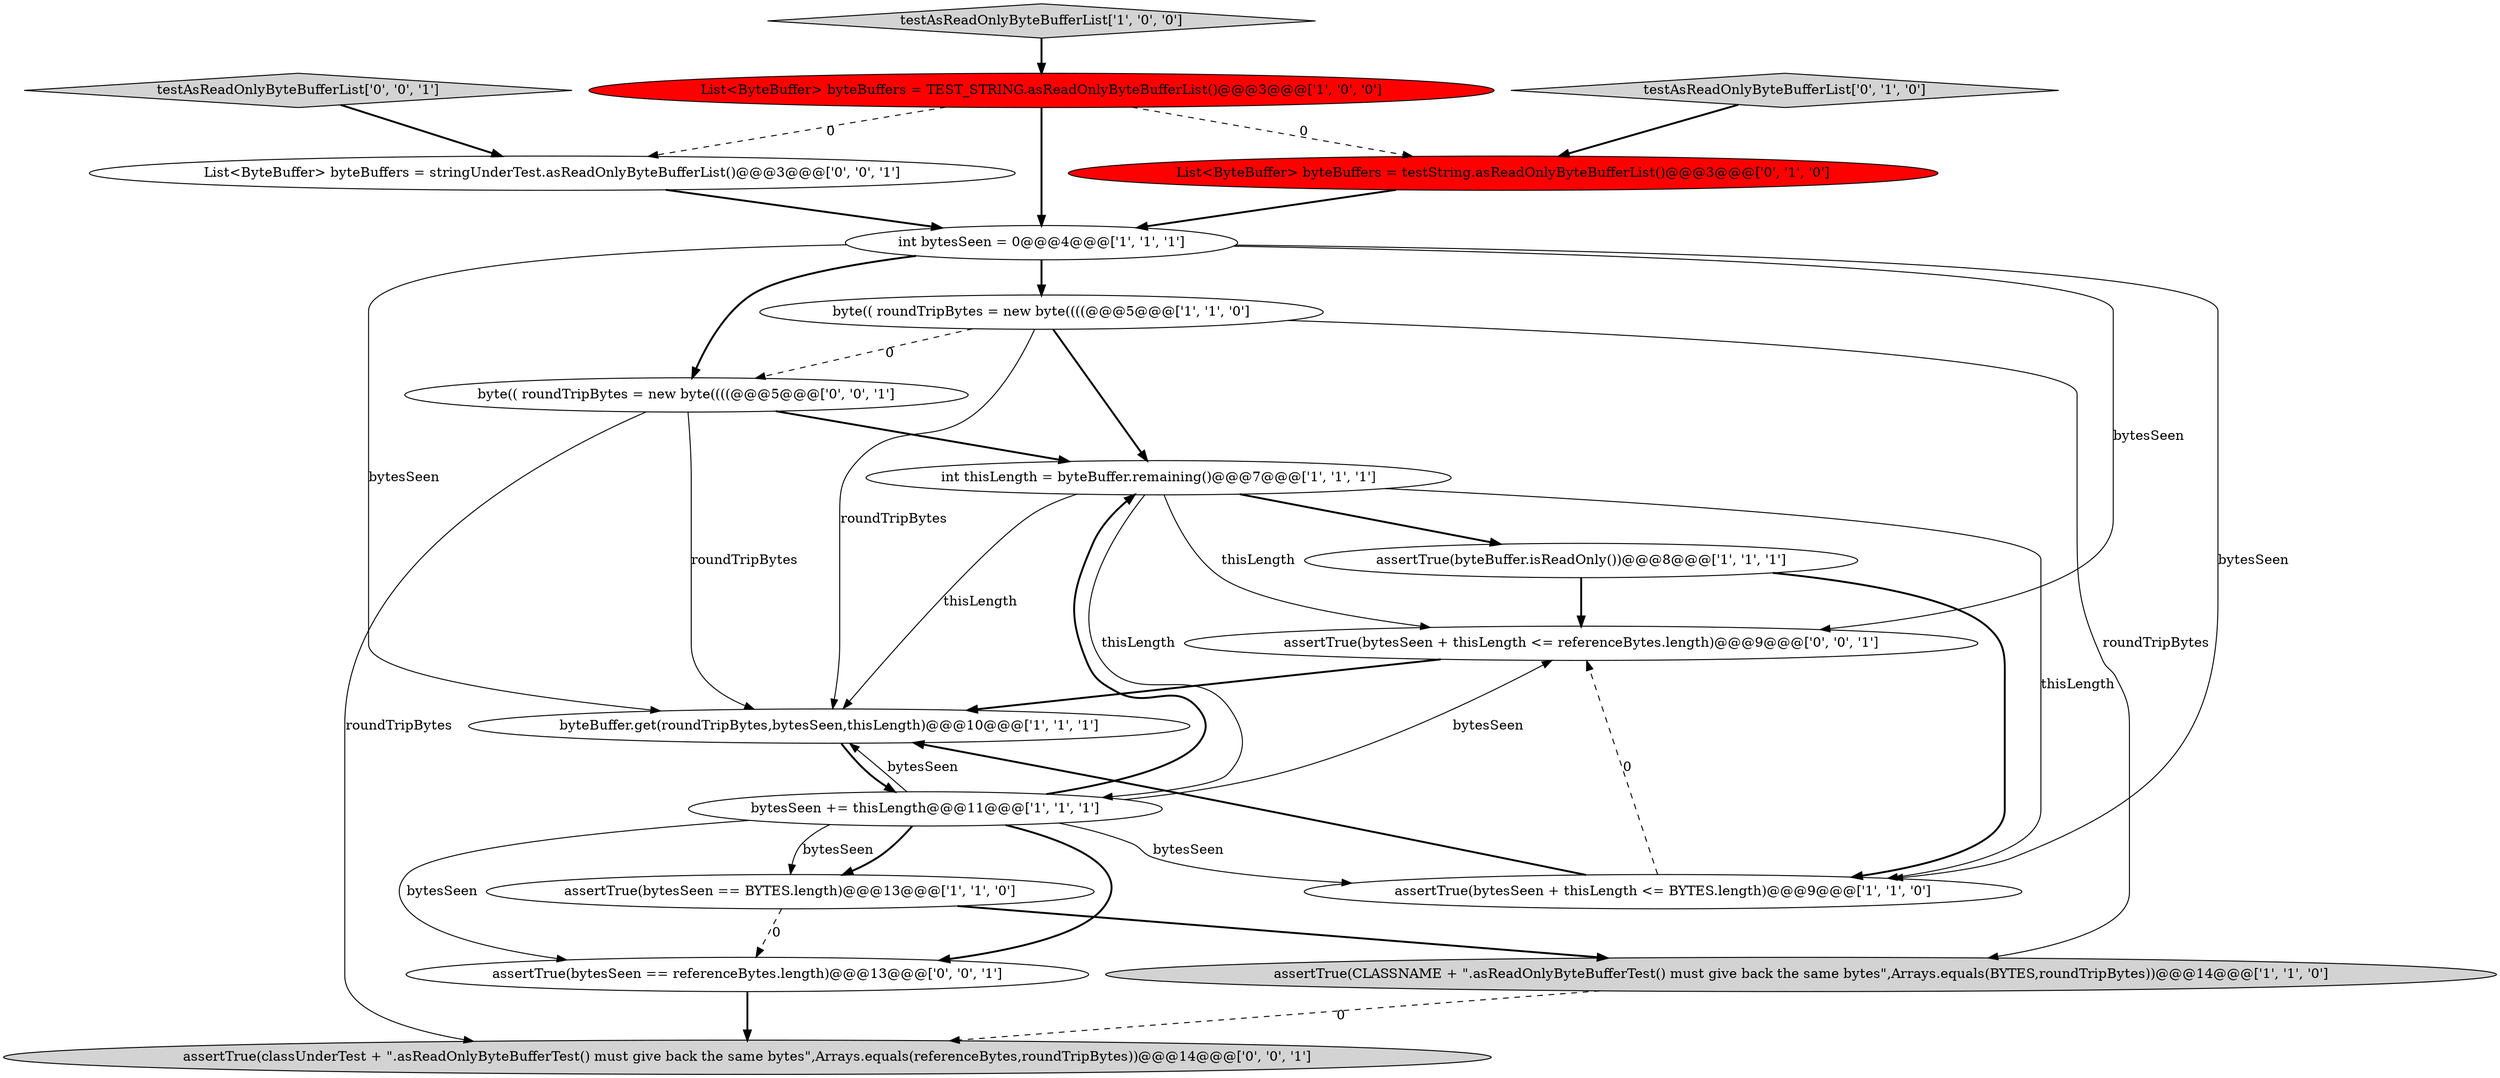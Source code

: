 digraph {
9 [style = filled, label = "int thisLength = byteBuffer.remaining()@@@7@@@['1', '1', '1']", fillcolor = white, shape = ellipse image = "AAA0AAABBB1BBB"];
0 [style = filled, label = "byte(( roundTripBytes = new byte((((@@@5@@@['1', '1', '0']", fillcolor = white, shape = ellipse image = "AAA0AAABBB1BBB"];
11 [style = filled, label = "List<ByteBuffer> byteBuffers = testString.asReadOnlyByteBufferList()@@@3@@@['0', '1', '0']", fillcolor = red, shape = ellipse image = "AAA1AAABBB2BBB"];
6 [style = filled, label = "assertTrue(bytesSeen == BYTES.length)@@@13@@@['1', '1', '0']", fillcolor = white, shape = ellipse image = "AAA0AAABBB1BBB"];
1 [style = filled, label = "assertTrue(byteBuffer.isReadOnly())@@@8@@@['1', '1', '1']", fillcolor = white, shape = ellipse image = "AAA0AAABBB1BBB"];
2 [style = filled, label = "bytesSeen += thisLength@@@11@@@['1', '1', '1']", fillcolor = white, shape = ellipse image = "AAA0AAABBB1BBB"];
10 [style = filled, label = "testAsReadOnlyByteBufferList['1', '0', '0']", fillcolor = lightgray, shape = diamond image = "AAA0AAABBB1BBB"];
5 [style = filled, label = "int bytesSeen = 0@@@4@@@['1', '1', '1']", fillcolor = white, shape = ellipse image = "AAA0AAABBB1BBB"];
3 [style = filled, label = "List<ByteBuffer> byteBuffers = TEST_STRING.asReadOnlyByteBufferList()@@@3@@@['1', '0', '0']", fillcolor = red, shape = ellipse image = "AAA1AAABBB1BBB"];
8 [style = filled, label = "byteBuffer.get(roundTripBytes,bytesSeen,thisLength)@@@10@@@['1', '1', '1']", fillcolor = white, shape = ellipse image = "AAA0AAABBB1BBB"];
12 [style = filled, label = "testAsReadOnlyByteBufferList['0', '1', '0']", fillcolor = lightgray, shape = diamond image = "AAA0AAABBB2BBB"];
13 [style = filled, label = "testAsReadOnlyByteBufferList['0', '0', '1']", fillcolor = lightgray, shape = diamond image = "AAA0AAABBB3BBB"];
17 [style = filled, label = "List<ByteBuffer> byteBuffers = stringUnderTest.asReadOnlyByteBufferList()@@@3@@@['0', '0', '1']", fillcolor = white, shape = ellipse image = "AAA0AAABBB3BBB"];
18 [style = filled, label = "assertTrue(bytesSeen == referenceBytes.length)@@@13@@@['0', '0', '1']", fillcolor = white, shape = ellipse image = "AAA0AAABBB3BBB"];
16 [style = filled, label = "assertTrue(bytesSeen + thisLength <= referenceBytes.length)@@@9@@@['0', '0', '1']", fillcolor = white, shape = ellipse image = "AAA0AAABBB3BBB"];
14 [style = filled, label = "assertTrue(classUnderTest + \".asReadOnlyByteBufferTest() must give back the same bytes\",Arrays.equals(referenceBytes,roundTripBytes))@@@14@@@['0', '0', '1']", fillcolor = lightgray, shape = ellipse image = "AAA0AAABBB3BBB"];
15 [style = filled, label = "byte(( roundTripBytes = new byte((((@@@5@@@['0', '0', '1']", fillcolor = white, shape = ellipse image = "AAA0AAABBB3BBB"];
7 [style = filled, label = "assertTrue(CLASSNAME + \".asReadOnlyByteBufferTest() must give back the same bytes\",Arrays.equals(BYTES,roundTripBytes))@@@14@@@['1', '1', '0']", fillcolor = lightgray, shape = ellipse image = "AAA0AAABBB1BBB"];
4 [style = filled, label = "assertTrue(bytesSeen + thisLength <= BYTES.length)@@@9@@@['1', '1', '0']", fillcolor = white, shape = ellipse image = "AAA0AAABBB1BBB"];
9->8 [style = solid, label="thisLength"];
1->4 [style = bold, label=""];
0->9 [style = bold, label=""];
17->5 [style = bold, label=""];
3->17 [style = dashed, label="0"];
4->16 [style = dashed, label="0"];
16->8 [style = bold, label=""];
0->8 [style = solid, label="roundTripBytes"];
2->4 [style = solid, label="bytesSeen"];
2->18 [style = solid, label="bytesSeen"];
2->6 [style = bold, label=""];
15->14 [style = solid, label="roundTripBytes"];
7->14 [style = dashed, label="0"];
2->16 [style = solid, label="bytesSeen"];
12->11 [style = bold, label=""];
0->15 [style = dashed, label="0"];
5->15 [style = bold, label=""];
10->3 [style = bold, label=""];
2->18 [style = bold, label=""];
9->2 [style = solid, label="thisLength"];
2->9 [style = bold, label=""];
5->16 [style = solid, label="bytesSeen"];
0->7 [style = solid, label="roundTripBytes"];
2->8 [style = solid, label="bytesSeen"];
6->18 [style = dashed, label="0"];
11->5 [style = bold, label=""];
13->17 [style = bold, label=""];
3->5 [style = bold, label=""];
5->8 [style = solid, label="bytesSeen"];
5->0 [style = bold, label=""];
8->2 [style = bold, label=""];
15->9 [style = bold, label=""];
1->16 [style = bold, label=""];
9->4 [style = solid, label="thisLength"];
4->8 [style = bold, label=""];
15->8 [style = solid, label="roundTripBytes"];
9->1 [style = bold, label=""];
6->7 [style = bold, label=""];
18->14 [style = bold, label=""];
2->6 [style = solid, label="bytesSeen"];
9->16 [style = solid, label="thisLength"];
3->11 [style = dashed, label="0"];
5->4 [style = solid, label="bytesSeen"];
}
